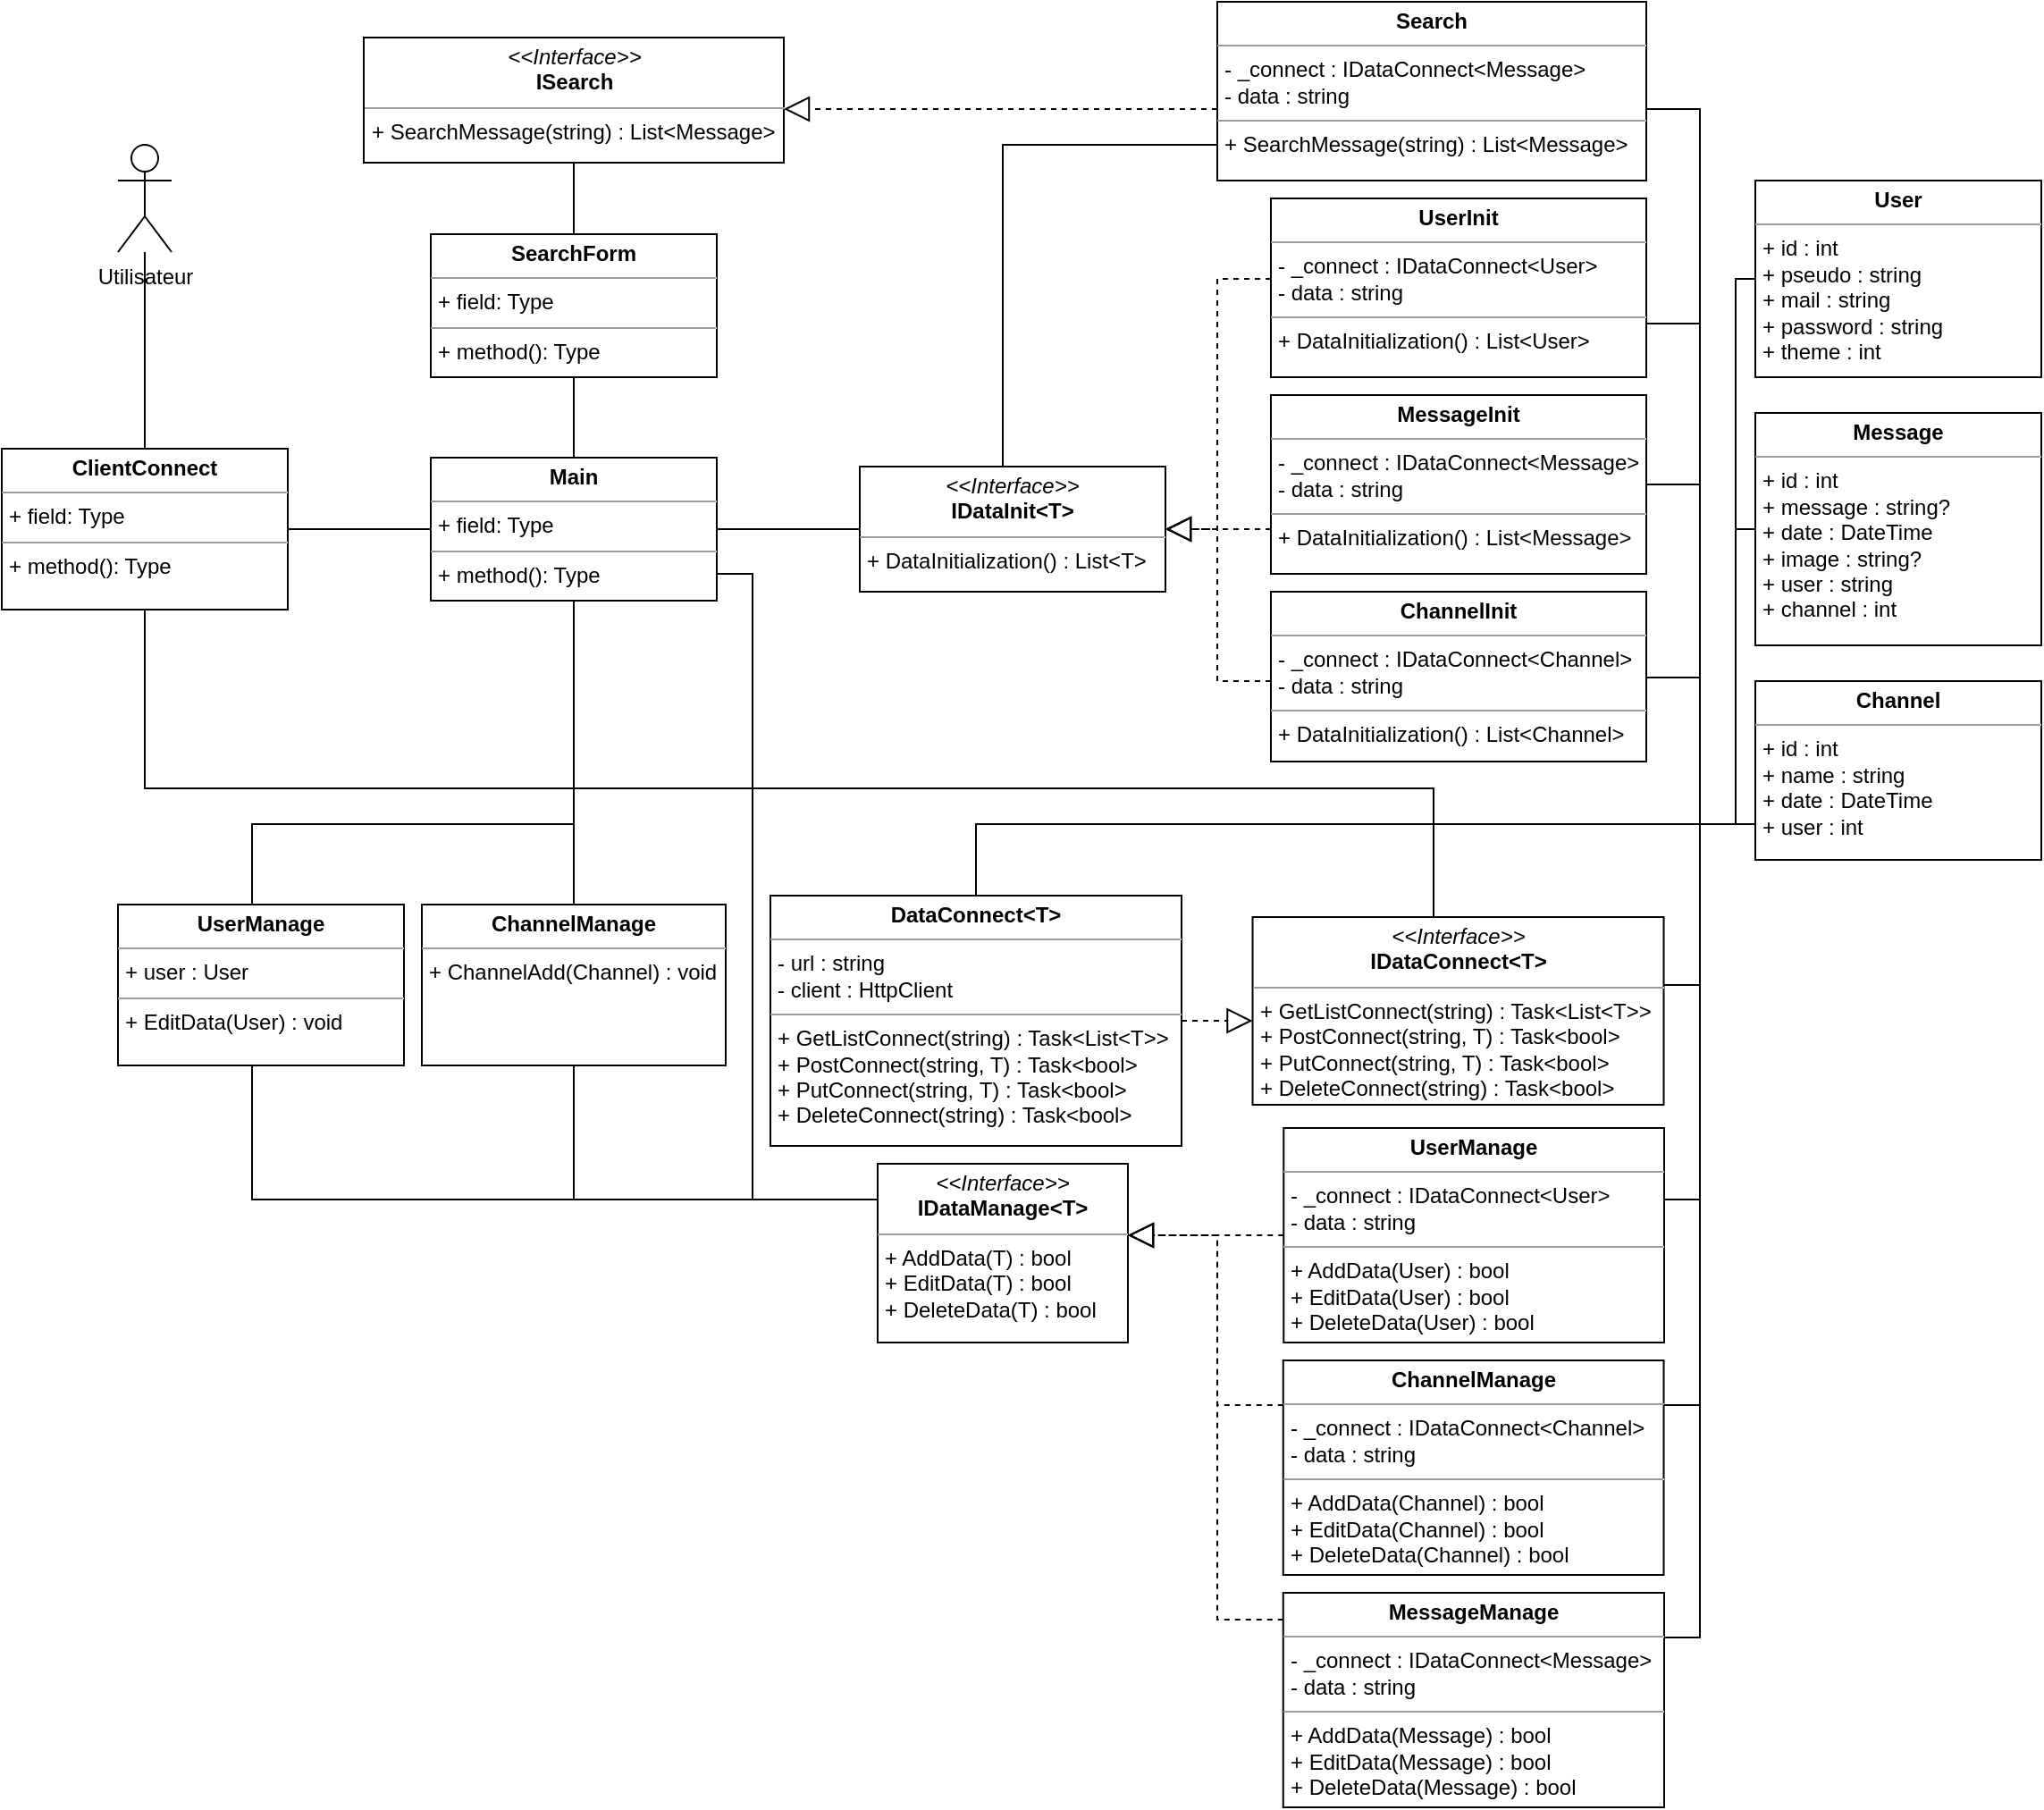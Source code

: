 <mxfile version="20.7.4" type="device"><diagram id="wlRlGwEkGVIGX3hm6nM8" name="Page-1"><mxGraphModel dx="1036" dy="606" grid="1" gridSize="10" guides="1" tooltips="1" connect="1" arrows="1" fold="1" page="1" pageScale="1" pageWidth="827" pageHeight="1169" math="0" shadow="0"><root><mxCell id="0"/><mxCell id="1" parent="0"/><mxCell id="upAWojYI8HeHP-lvlxKE-1" value="Utilisateur" style="shape=umlActor;verticalLabelPosition=bottom;verticalAlign=top;html=1;" parent="1" vertex="1"><mxGeometry x="165" y="100" width="30" height="60" as="geometry"/></mxCell><mxCell id="upAWojYI8HeHP-lvlxKE-2" value="&lt;p style=&quot;margin:0px;margin-top:4px;text-align:center;&quot;&gt;&lt;b&gt;ClientConnect&lt;/b&gt;&lt;/p&gt;&lt;hr size=&quot;1&quot;&gt;&lt;p style=&quot;margin:0px;margin-left:4px;&quot;&gt;+ field: Type&lt;/p&gt;&lt;hr size=&quot;1&quot;&gt;&lt;p style=&quot;margin:0px;margin-left:4px;&quot;&gt;+ method(): Type&lt;/p&gt;" style="verticalAlign=top;align=left;overflow=fill;fontSize=12;fontFamily=Helvetica;html=1;" parent="1" vertex="1"><mxGeometry x="100" y="270" width="160" height="90" as="geometry"/></mxCell><mxCell id="upAWojYI8HeHP-lvlxKE-3" value="&lt;p style=&quot;margin:0px;margin-top:4px;text-align:center;&quot;&gt;&lt;b&gt;Main&lt;/b&gt;&lt;/p&gt;&lt;hr size=&quot;1&quot;&gt;&lt;p style=&quot;margin:0px;margin-left:4px;&quot;&gt;+ field: Type&lt;/p&gt;&lt;hr size=&quot;1&quot;&gt;&lt;p style=&quot;margin:0px;margin-left:4px;&quot;&gt;+ method(): Type&lt;/p&gt;" style="verticalAlign=top;align=left;overflow=fill;fontSize=12;fontFamily=Helvetica;html=1;" parent="1" vertex="1"><mxGeometry x="340" y="275" width="160" height="80" as="geometry"/></mxCell><mxCell id="upAWojYI8HeHP-lvlxKE-4" value="&lt;p style=&quot;margin:0px;margin-top:4px;text-align:center;&quot;&gt;&lt;b&gt;DataConnect&amp;lt;T&amp;gt;&lt;/b&gt;&lt;/p&gt;&lt;hr size=&quot;1&quot;&gt;&lt;p style=&quot;margin:0px;margin-left:4px;&quot;&gt;- url : string&lt;/p&gt;&lt;p style=&quot;margin:0px;margin-left:4px;&quot;&gt;- client : HttpClient&lt;/p&gt;&lt;hr size=&quot;1&quot;&gt;&lt;p style=&quot;border-color: var(--border-color); margin: 0px 0px 0px 4px;&quot;&gt;+ GetListConnect(string) : Task&amp;lt;List&amp;lt;T&amp;gt;&amp;gt;&lt;br style=&quot;border-color: var(--border-color);&quot;&gt;&lt;/p&gt;&lt;p style=&quot;border-color: var(--border-color); margin: 0px 0px 0px 4px;&quot;&gt;+ PostConnect(string, T) : Task&amp;lt;bool&amp;gt;&lt;/p&gt;&lt;p style=&quot;border-color: var(--border-color); margin: 0px 0px 0px 4px;&quot;&gt;+ PutConnect(string, T) : Task&amp;lt;bool&amp;gt;&lt;/p&gt;&lt;p style=&quot;border-color: var(--border-color); margin: 0px 0px 0px 4px;&quot;&gt;+ DeleteConnect(string) : Task&amp;lt;bool&amp;gt;&lt;/p&gt;" style="verticalAlign=top;align=left;overflow=fill;fontSize=12;fontFamily=Helvetica;html=1;" parent="1" vertex="1"><mxGeometry x="530" y="520" width="230" height="140" as="geometry"/></mxCell><mxCell id="upAWojYI8HeHP-lvlxKE-5" value="&lt;p style=&quot;margin:0px;margin-top:4px;text-align:center;&quot;&gt;&lt;i&gt;&amp;lt;&amp;lt;Interface&amp;gt;&amp;gt;&lt;/i&gt;&lt;br&gt;&lt;b&gt;IDataConnect&amp;lt;T&amp;gt;&lt;/b&gt;&lt;/p&gt;&lt;hr size=&quot;1&quot;&gt;&lt;p style=&quot;margin:0px;margin-left:4px;&quot;&gt;+ GetListConnect(string) : Task&amp;lt;List&amp;lt;T&amp;gt;&amp;gt;&lt;br&gt;&lt;/p&gt;&lt;p style=&quot;margin:0px;margin-left:4px;&quot;&gt;+ PostConnect(string, T) : Task&amp;lt;bool&amp;gt;&lt;/p&gt;&lt;p style=&quot;margin:0px;margin-left:4px;&quot;&gt;+ PutConnect(string, T) : Task&amp;lt;bool&amp;gt;&lt;/p&gt;&lt;p style=&quot;margin:0px;margin-left:4px;&quot;&gt;+ DeleteConnect(string) : Task&amp;lt;bool&amp;gt;&lt;/p&gt;" style="verticalAlign=top;align=left;overflow=fill;fontSize=12;fontFamily=Helvetica;html=1;" parent="1" vertex="1"><mxGeometry x="799.76" y="532" width="230" height="105" as="geometry"/></mxCell><mxCell id="upAWojYI8HeHP-lvlxKE-6" value="&lt;p style=&quot;margin:0px;margin-top:4px;text-align:center;&quot;&gt;&lt;b&gt;Message&lt;/b&gt;&lt;/p&gt;&lt;hr size=&quot;1&quot;&gt;&lt;p style=&quot;margin:0px;margin-left:4px;&quot;&gt;+ id : int&lt;/p&gt;&lt;p style=&quot;margin:0px;margin-left:4px;&quot;&gt;+ message : string?&lt;/p&gt;&lt;p style=&quot;margin:0px;margin-left:4px;&quot;&gt;+ date : DateTime&lt;/p&gt;&lt;p style=&quot;margin:0px;margin-left:4px;&quot;&gt;+ image : string?&lt;/p&gt;&lt;p style=&quot;margin:0px;margin-left:4px;&quot;&gt;+ user : string&lt;/p&gt;&lt;p style=&quot;margin:0px;margin-left:4px;&quot;&gt;+ channel : int&lt;/p&gt;" style="verticalAlign=top;align=left;overflow=fill;fontSize=12;fontFamily=Helvetica;html=1;" parent="1" vertex="1"><mxGeometry x="1081" y="250" width="160" height="130" as="geometry"/></mxCell><mxCell id="upAWojYI8HeHP-lvlxKE-8" value="&lt;p style=&quot;margin:0px;margin-top:4px;text-align:center;&quot;&gt;&lt;b&gt;Channel&lt;/b&gt;&lt;/p&gt;&lt;hr size=&quot;1&quot;&gt;&lt;p style=&quot;margin:0px;margin-left:4px;&quot;&gt;+ id : int&lt;/p&gt;&lt;p style=&quot;margin:0px;margin-left:4px;&quot;&gt;+ name : string&lt;/p&gt;&lt;p style=&quot;margin:0px;margin-left:4px;&quot;&gt;+ date : DateTime&lt;/p&gt;&lt;p style=&quot;margin:0px;margin-left:4px;&quot;&gt;+ user : int&lt;/p&gt;" style="verticalAlign=top;align=left;overflow=fill;fontSize=12;fontFamily=Helvetica;html=1;" parent="1" vertex="1"><mxGeometry x="1081" y="400" width="160" height="100" as="geometry"/></mxCell><mxCell id="upAWojYI8HeHP-lvlxKE-9" value="&lt;p style=&quot;margin:0px;margin-top:4px;text-align:center;&quot;&gt;&lt;b&gt;User&lt;/b&gt;&lt;/p&gt;&lt;hr size=&quot;1&quot;&gt;&lt;p style=&quot;margin:0px;margin-left:4px;&quot;&gt;+ id : int&lt;/p&gt;&lt;p style=&quot;margin:0px;margin-left:4px;&quot;&gt;+ pseudo : string&lt;/p&gt;&lt;p style=&quot;margin:0px;margin-left:4px;&quot;&gt;+ mail : string&lt;/p&gt;&lt;p style=&quot;margin:0px;margin-left:4px;&quot;&gt;+ password : string&lt;/p&gt;&lt;p style=&quot;margin:0px;margin-left:4px;&quot;&gt;+ theme : int&lt;/p&gt;" style="verticalAlign=top;align=left;overflow=fill;fontSize=12;fontFamily=Helvetica;html=1;" parent="1" vertex="1"><mxGeometry x="1081" y="120" width="160" height="110" as="geometry"/></mxCell><mxCell id="upAWojYI8HeHP-lvlxKE-10" value="&lt;p style=&quot;margin:0px;margin-top:4px;text-align:center;&quot;&gt;&lt;b&gt;UserInit&lt;/b&gt;&lt;/p&gt;&lt;hr size=&quot;1&quot;&gt;&lt;p style=&quot;border-color: var(--border-color); margin: 0px 0px 0px 4px;&quot;&gt;- _connect : IDataConnect&amp;lt;User&amp;gt;&lt;/p&gt;&lt;p style=&quot;border-color: var(--border-color); margin: 0px 0px 0px 4px;&quot;&gt;- data : string&lt;/p&gt;&lt;hr size=&quot;1&quot;&gt;&lt;p style=&quot;margin:0px;margin-left:4px;&quot;&gt;+ DataInitialization() : List&amp;lt;User&amp;gt;&lt;br&gt;&lt;/p&gt;" style="verticalAlign=top;align=left;overflow=fill;fontSize=12;fontFamily=Helvetica;html=1;" parent="1" vertex="1"><mxGeometry x="810" y="130" width="210" height="100" as="geometry"/></mxCell><mxCell id="upAWojYI8HeHP-lvlxKE-11" value="&lt;p style=&quot;margin:0px;margin-top:4px;text-align:center;&quot;&gt;&lt;b&gt;MessageInit&lt;/b&gt;&lt;/p&gt;&lt;hr size=&quot;1&quot;&gt;&lt;p style=&quot;border-color: var(--border-color); margin: 0px 0px 0px 4px;&quot;&gt;- _connect : IDataConnect&amp;lt;Message&amp;gt;&lt;/p&gt;&lt;p style=&quot;border-color: var(--border-color); margin: 0px 0px 0px 4px;&quot;&gt;- data : string&lt;/p&gt;&lt;hr size=&quot;1&quot;&gt;&lt;p style=&quot;margin:0px;margin-left:4px;&quot;&gt;+ DataInitialization() : List&amp;lt;Message&amp;gt;&lt;br&gt;&lt;/p&gt;" style="verticalAlign=top;align=left;overflow=fill;fontSize=12;fontFamily=Helvetica;html=1;" parent="1" vertex="1"><mxGeometry x="810" y="240" width="210" height="100" as="geometry"/></mxCell><mxCell id="upAWojYI8HeHP-lvlxKE-12" value="&lt;p style=&quot;margin:0px;margin-top:4px;text-align:center;&quot;&gt;&lt;b&gt;ChannelInit&lt;/b&gt;&lt;/p&gt;&lt;hr size=&quot;1&quot;&gt;&lt;p style=&quot;border-color: var(--border-color); margin: 0px 0px 0px 4px;&quot;&gt;- _connect : IDataConnect&amp;lt;Channel&amp;gt;&lt;/p&gt;&lt;p style=&quot;border-color: var(--border-color); margin: 0px 0px 0px 4px;&quot;&gt;- data : string&lt;/p&gt;&lt;hr size=&quot;1&quot;&gt;&lt;p style=&quot;margin:0px;margin-left:4px;&quot;&gt;+ DataInitialization() : List&amp;lt;Channel&amp;gt;&lt;br&gt;&lt;/p&gt;" style="verticalAlign=top;align=left;overflow=fill;fontSize=12;fontFamily=Helvetica;html=1;" parent="1" vertex="1"><mxGeometry x="810" y="350" width="210" height="95" as="geometry"/></mxCell><mxCell id="upAWojYI8HeHP-lvlxKE-14" value="&lt;p style=&quot;margin:0px;margin-top:4px;text-align:center;&quot;&gt;&lt;i&gt;&amp;lt;&amp;lt;Interface&amp;gt;&amp;gt;&lt;/i&gt;&lt;br&gt;&lt;b&gt;IDataInit&amp;lt;T&amp;gt;&lt;/b&gt;&lt;/p&gt;&lt;hr size=&quot;1&quot;&gt;&lt;p style=&quot;margin:0px;margin-left:4px;&quot;&gt;+ DataInitialization() : List&amp;lt;T&amp;gt;&lt;/p&gt;" style="verticalAlign=top;align=left;overflow=fill;fontSize=12;fontFamily=Helvetica;html=1;" parent="1" vertex="1"><mxGeometry x="580" y="280" width="171" height="70" as="geometry"/></mxCell><mxCell id="Nao1g5A87ArMeaTrHmwl-1" value="" style="endArrow=block;dashed=1;endFill=0;endSize=12;html=1;rounded=0;edgeStyle=orthogonalEdgeStyle;" parent="1" source="upAWojYI8HeHP-lvlxKE-10" target="upAWojYI8HeHP-lvlxKE-14" edge="1"><mxGeometry width="160" relative="1" as="geometry"><mxPoint x="711" y="270" as="sourcePoint"/><mxPoint x="871" y="270" as="targetPoint"/><Array as="points"><mxPoint x="780" y="175"/><mxPoint x="780" y="315"/></Array></mxGeometry></mxCell><mxCell id="Nao1g5A87ArMeaTrHmwl-2" value="" style="endArrow=block;dashed=1;endFill=0;endSize=12;html=1;rounded=0;edgeStyle=orthogonalEdgeStyle;" parent="1" source="upAWojYI8HeHP-lvlxKE-11" target="upAWojYI8HeHP-lvlxKE-14" edge="1"><mxGeometry width="160" relative="1" as="geometry"><mxPoint x="711" y="270" as="sourcePoint"/><mxPoint x="871" y="270" as="targetPoint"/><Array as="points"><mxPoint x="780" y="315"/><mxPoint x="780" y="315"/></Array></mxGeometry></mxCell><mxCell id="Nao1g5A87ArMeaTrHmwl-3" value="" style="endArrow=block;dashed=1;endFill=0;endSize=12;html=1;rounded=0;edgeStyle=orthogonalEdgeStyle;" parent="1" source="upAWojYI8HeHP-lvlxKE-12" target="upAWojYI8HeHP-lvlxKE-14" edge="1"><mxGeometry width="160" relative="1" as="geometry"><mxPoint x="711" y="270" as="sourcePoint"/><mxPoint x="871" y="270" as="targetPoint"/><Array as="points"><mxPoint x="780" y="400"/><mxPoint x="780" y="315"/></Array></mxGeometry></mxCell><mxCell id="Nao1g5A87ArMeaTrHmwl-7" value="" style="endArrow=none;html=1;rounded=0;edgeStyle=orthogonalEdgeStyle;" parent="1" source="upAWojYI8HeHP-lvlxKE-3" target="upAWojYI8HeHP-lvlxKE-14" edge="1"><mxGeometry width="50" height="50" relative="1" as="geometry"><mxPoint x="610" y="370" as="sourcePoint"/><mxPoint x="660" y="320" as="targetPoint"/></mxGeometry></mxCell><mxCell id="Nao1g5A87ArMeaTrHmwl-8" value="" style="endArrow=none;html=1;rounded=0;edgeStyle=orthogonalEdgeStyle;" parent="1" source="upAWojYI8HeHP-lvlxKE-3" target="upAWojYI8HeHP-lvlxKE-2" edge="1"><mxGeometry width="50" height="50" relative="1" as="geometry"><mxPoint x="580" y="200" as="sourcePoint"/><mxPoint x="630" y="150" as="targetPoint"/></mxGeometry></mxCell><mxCell id="Nao1g5A87ArMeaTrHmwl-9" value="" style="endArrow=block;dashed=1;endFill=0;endSize=12;html=1;rounded=0;edgeStyle=orthogonalEdgeStyle;" parent="1" source="upAWojYI8HeHP-lvlxKE-4" target="upAWojYI8HeHP-lvlxKE-5" edge="1"><mxGeometry width="160" relative="1" as="geometry"><mxPoint x="530" y="320" as="sourcePoint"/><mxPoint x="690" y="320" as="targetPoint"/><Array as="points"><mxPoint x="760" y="578"/><mxPoint x="760" y="578"/></Array></mxGeometry></mxCell><mxCell id="Nao1g5A87ArMeaTrHmwl-10" value="" style="endArrow=none;html=1;rounded=0;edgeStyle=orthogonalEdgeStyle;" parent="1" source="upAWojYI8HeHP-lvlxKE-5" target="upAWojYI8HeHP-lvlxKE-10" edge="1"><mxGeometry width="50" height="50" relative="1" as="geometry"><mxPoint x="740" y="320" as="sourcePoint"/><mxPoint x="790" y="270" as="targetPoint"/><Array as="points"><mxPoint x="1050" y="570"/><mxPoint x="1050" y="200"/></Array></mxGeometry></mxCell><mxCell id="Nao1g5A87ArMeaTrHmwl-11" value="" style="endArrow=none;html=1;rounded=0;edgeStyle=orthogonalEdgeStyle;" parent="1" source="upAWojYI8HeHP-lvlxKE-5" target="upAWojYI8HeHP-lvlxKE-11" edge="1"><mxGeometry x="0.568" y="-129" width="50" height="50" relative="1" as="geometry"><mxPoint x="740" y="320" as="sourcePoint"/><mxPoint x="790" y="270" as="targetPoint"/><Array as="points"><mxPoint x="1050" y="570"/><mxPoint x="1050" y="290"/></Array><mxPoint as="offset"/></mxGeometry></mxCell><mxCell id="Nao1g5A87ArMeaTrHmwl-12" value="" style="endArrow=none;html=1;rounded=0;edgeStyle=orthogonalEdgeStyle;" parent="1" source="upAWojYI8HeHP-lvlxKE-5" target="upAWojYI8HeHP-lvlxKE-12" edge="1"><mxGeometry width="50" height="50" relative="1" as="geometry"><mxPoint x="740" y="320" as="sourcePoint"/><mxPoint x="1030" y="480" as="targetPoint"/><Array as="points"><mxPoint x="1050" y="570"/><mxPoint x="1050" y="398"/></Array></mxGeometry></mxCell><mxCell id="Nao1g5A87ArMeaTrHmwl-13" value="&lt;p style=&quot;margin:0px;margin-top:4px;text-align:center;&quot;&gt;&lt;i&gt;&amp;lt;&amp;lt;Interface&amp;gt;&amp;gt;&lt;/i&gt;&lt;br&gt;&lt;b&gt;ISearch&lt;/b&gt;&lt;/p&gt;&lt;hr size=&quot;1&quot;&gt;&lt;p style=&quot;margin:0px;margin-left:4px;&quot;&gt;+ SearchMessage(string) : List&amp;lt;Message&amp;gt;&lt;/p&gt;" style="verticalAlign=top;align=left;overflow=fill;fontSize=12;fontFamily=Helvetica;html=1;" parent="1" vertex="1"><mxGeometry x="302.5" y="40" width="235" height="70" as="geometry"/></mxCell><mxCell id="Nao1g5A87ArMeaTrHmwl-14" value="&lt;p style=&quot;margin:0px;margin-top:4px;text-align:center;&quot;&gt;&lt;b&gt;Search&lt;/b&gt;&lt;/p&gt;&lt;hr size=&quot;1&quot;&gt;&lt;p style=&quot;border-color: var(--border-color); margin: 0px 0px 0px 4px;&quot;&gt;- _connect : IDataConnect&amp;lt;Message&amp;gt;&lt;/p&gt;&lt;p style=&quot;border-color: var(--border-color); margin: 0px 0px 0px 4px;&quot;&gt;- data : string&lt;/p&gt;&lt;hr size=&quot;1&quot;&gt;&lt;p style=&quot;margin:0px;margin-left:4px;&quot;&gt;+ SearchMessage(string) : List&amp;lt;Message&amp;gt;&lt;br&gt;&lt;/p&gt;" style="verticalAlign=top;align=left;overflow=fill;fontSize=12;fontFamily=Helvetica;html=1;" parent="1" vertex="1"><mxGeometry x="780" y="20" width="240" height="100" as="geometry"/></mxCell><mxCell id="Nao1g5A87ArMeaTrHmwl-15" value="" style="endArrow=none;html=1;rounded=0;" parent="1" source="upAWojYI8HeHP-lvlxKE-2" target="upAWojYI8HeHP-lvlxKE-1" edge="1"><mxGeometry width="50" height="50" relative="1" as="geometry"><mxPoint x="540" y="240" as="sourcePoint"/><mxPoint x="590" y="190" as="targetPoint"/></mxGeometry></mxCell><mxCell id="Nao1g5A87ArMeaTrHmwl-16" value="" style="endArrow=block;dashed=1;endFill=0;endSize=12;html=1;rounded=0;edgeStyle=orthogonalEdgeStyle;" parent="1" source="Nao1g5A87ArMeaTrHmwl-14" target="Nao1g5A87ArMeaTrHmwl-13" edge="1"><mxGeometry width="160" relative="1" as="geometry"><mxPoint x="490" y="210" as="sourcePoint"/><mxPoint x="650" y="210" as="targetPoint"/><Array as="points"><mxPoint x="600" y="80"/><mxPoint x="600" y="80"/></Array></mxGeometry></mxCell><mxCell id="Nao1g5A87ArMeaTrHmwl-18" value="" style="endArrow=none;html=1;rounded=0;edgeStyle=orthogonalEdgeStyle;" parent="1" source="upAWojYI8HeHP-lvlxKE-14" target="Nao1g5A87ArMeaTrHmwl-14" edge="1"><mxGeometry width="50" height="50" relative="1" as="geometry"><mxPoint x="630" y="320" as="sourcePoint"/><mxPoint x="680" y="270" as="targetPoint"/><Array as="points"><mxPoint x="660" y="100"/></Array></mxGeometry></mxCell><mxCell id="Nao1g5A87ArMeaTrHmwl-20" value="&lt;p style=&quot;margin:0px;margin-top:4px;text-align:center;&quot;&gt;&lt;b&gt;ChannelManage&lt;/b&gt;&lt;/p&gt;&lt;hr size=&quot;1&quot;&gt;&lt;p style=&quot;margin:0px;margin-left:4px;&quot;&gt;+ ChannelAdd(Channel) : void&lt;/p&gt;" style="verticalAlign=top;align=left;overflow=fill;fontSize=12;fontFamily=Helvetica;html=1;" parent="1" vertex="1"><mxGeometry x="335" y="525" width="170" height="90" as="geometry"/></mxCell><mxCell id="Nao1g5A87ArMeaTrHmwl-21" value="&lt;p style=&quot;margin:0px;margin-top:4px;text-align:center;&quot;&gt;&lt;b&gt;UserManage&lt;/b&gt;&lt;/p&gt;&lt;hr size=&quot;1&quot;&gt;&lt;p style=&quot;margin:0px;margin-left:4px;&quot;&gt;+ user : User&lt;/p&gt;&lt;hr size=&quot;1&quot;&gt;&lt;p style=&quot;margin:0px;margin-left:4px;&quot;&gt;+ EditData(User) : void&lt;/p&gt;" style="verticalAlign=top;align=left;overflow=fill;fontSize=12;fontFamily=Helvetica;html=1;" parent="1" vertex="1"><mxGeometry x="165" y="525" width="160" height="90" as="geometry"/></mxCell><mxCell id="Nao1g5A87ArMeaTrHmwl-22" value="&lt;p style=&quot;margin:0px;margin-top:4px;text-align:center;&quot;&gt;&lt;b&gt;SearchForm&lt;/b&gt;&lt;/p&gt;&lt;hr size=&quot;1&quot;&gt;&lt;p style=&quot;margin:0px;margin-left:4px;&quot;&gt;+ field: Type&lt;/p&gt;&lt;hr size=&quot;1&quot;&gt;&lt;p style=&quot;margin:0px;margin-left:4px;&quot;&gt;+ method(): Type&lt;/p&gt;" style="verticalAlign=top;align=left;overflow=fill;fontSize=12;fontFamily=Helvetica;html=1;" parent="1" vertex="1"><mxGeometry x="340" y="150" width="160" height="80" as="geometry"/></mxCell><mxCell id="Nao1g5A87ArMeaTrHmwl-23" value="" style="endArrow=none;html=1;rounded=0;edgeStyle=orthogonalEdgeStyle;" parent="1" source="Nao1g5A87ArMeaTrHmwl-13" target="Nao1g5A87ArMeaTrHmwl-22" edge="1"><mxGeometry width="50" height="50" relative="1" as="geometry"><mxPoint x="660" y="430" as="sourcePoint"/><mxPoint x="710" y="380" as="targetPoint"/></mxGeometry></mxCell><mxCell id="Nao1g5A87ArMeaTrHmwl-24" value="" style="endArrow=none;html=1;rounded=0;edgeStyle=orthogonalEdgeStyle;" parent="1" source="upAWojYI8HeHP-lvlxKE-3" target="Nao1g5A87ArMeaTrHmwl-22" edge="1"><mxGeometry width="50" height="50" relative="1" as="geometry"><mxPoint x="660" y="430" as="sourcePoint"/><mxPoint x="710" y="380" as="targetPoint"/></mxGeometry></mxCell><mxCell id="Nao1g5A87ArMeaTrHmwl-25" value="" style="endArrow=none;html=1;rounded=0;edgeStyle=orthogonalEdgeStyle;" parent="1" source="Nao1g5A87ArMeaTrHmwl-20" target="upAWojYI8HeHP-lvlxKE-3" edge="1"><mxGeometry width="50" height="50" relative="1" as="geometry"><mxPoint x="660" y="430" as="sourcePoint"/><mxPoint x="710" y="380" as="targetPoint"/></mxGeometry></mxCell><mxCell id="Nao1g5A87ArMeaTrHmwl-26" value="" style="endArrow=none;html=1;rounded=0;edgeStyle=orthogonalEdgeStyle;" parent="1" source="Nao1g5A87ArMeaTrHmwl-21" target="upAWojYI8HeHP-lvlxKE-3" edge="1"><mxGeometry width="50" height="50" relative="1" as="geometry"><mxPoint x="660" y="430" as="sourcePoint"/><mxPoint x="710" y="380" as="targetPoint"/><Array as="points"><mxPoint x="240" y="480"/><mxPoint x="420" y="480"/></Array></mxGeometry></mxCell><mxCell id="Nao1g5A87ArMeaTrHmwl-27" value="&lt;p style=&quot;margin:0px;margin-top:4px;text-align:center;&quot;&gt;&lt;i&gt;&amp;lt;&amp;lt;Interface&amp;gt;&amp;gt;&lt;/i&gt;&lt;br&gt;&lt;b&gt;IDataManage&amp;lt;T&amp;gt;&lt;/b&gt;&lt;/p&gt;&lt;hr size=&quot;1&quot;&gt;&lt;p style=&quot;margin:0px;margin-left:4px;&quot;&gt;+ AddData(T) : bool&lt;/p&gt;&lt;p style=&quot;margin:0px;margin-left:4px;&quot;&gt;+ EditData(T) : bool&lt;/p&gt;&lt;p style=&quot;margin:0px;margin-left:4px;&quot;&gt;+ DeleteData(T) : bool&lt;/p&gt;" style="verticalAlign=top;align=left;overflow=fill;fontSize=12;fontFamily=Helvetica;html=1;" parent="1" vertex="1"><mxGeometry x="590" y="670" width="140" height="100" as="geometry"/></mxCell><mxCell id="Nao1g5A87ArMeaTrHmwl-28" value="&lt;p style=&quot;margin:0px;margin-top:4px;text-align:center;&quot;&gt;&lt;b&gt;UserManage&lt;/b&gt;&lt;/p&gt;&lt;hr size=&quot;1&quot;&gt;&lt;p style=&quot;margin:0px;margin-left:4px;&quot;&gt;- _connect : IDataConnect&amp;lt;User&amp;gt;&lt;/p&gt;&lt;p style=&quot;margin:0px;margin-left:4px;&quot;&gt;- data : string&lt;/p&gt;&lt;hr size=&quot;1&quot;&gt;&lt;p style=&quot;border-color: var(--border-color); margin: 0px 0px 0px 4px;&quot;&gt;+ AddData(User) : bool&lt;/p&gt;&lt;p style=&quot;border-color: var(--border-color); margin: 0px 0px 0px 4px;&quot;&gt;+ EditData(User) : bool&lt;/p&gt;&lt;p style=&quot;border-color: var(--border-color); margin: 0px 0px 0px 4px;&quot;&gt;+ DeleteData(User) : bool&lt;/p&gt;" style="verticalAlign=top;align=left;overflow=fill;fontSize=12;fontFamily=Helvetica;html=1;" parent="1" vertex="1"><mxGeometry x="817.13" y="650" width="212.87" height="120" as="geometry"/></mxCell><mxCell id="Nao1g5A87ArMeaTrHmwl-29" value="" style="endArrow=none;html=1;rounded=0;edgeStyle=orthogonalEdgeStyle;" parent="1" source="Nao1g5A87ArMeaTrHmwl-27" target="Nao1g5A87ArMeaTrHmwl-20" edge="1"><mxGeometry width="50" height="50" relative="1" as="geometry"><mxPoint x="690" y="430" as="sourcePoint"/><mxPoint x="740" y="380" as="targetPoint"/><Array as="points"><mxPoint x="420" y="690"/></Array></mxGeometry></mxCell><mxCell id="Nao1g5A87ArMeaTrHmwl-30" value="" style="endArrow=none;html=1;rounded=0;edgeStyle=orthogonalEdgeStyle;" parent="1" source="Nao1g5A87ArMeaTrHmwl-27" target="Nao1g5A87ArMeaTrHmwl-21" edge="1"><mxGeometry width="50" height="50" relative="1" as="geometry"><mxPoint x="690" y="430" as="sourcePoint"/><mxPoint x="740" y="380" as="targetPoint"/><Array as="points"><mxPoint x="240" y="690"/></Array></mxGeometry></mxCell><mxCell id="Nao1g5A87ArMeaTrHmwl-31" value="" style="endArrow=block;dashed=1;endFill=0;endSize=12;html=1;rounded=0;edgeStyle=orthogonalEdgeStyle;" parent="1" source="Nao1g5A87ArMeaTrHmwl-28" target="Nao1g5A87ArMeaTrHmwl-27" edge="1"><mxGeometry width="160" relative="1" as="geometry"><mxPoint x="640" y="400" as="sourcePoint"/><mxPoint x="800" y="400" as="targetPoint"/><Array as="points"><mxPoint x="790" y="710"/><mxPoint x="790" y="710"/></Array></mxGeometry></mxCell><mxCell id="Nao1g5A87ArMeaTrHmwl-32" value="" style="endArrow=none;html=1;rounded=0;edgeStyle=orthogonalEdgeStyle;" parent="1" source="Nao1g5A87ArMeaTrHmwl-28" target="upAWojYI8HeHP-lvlxKE-5" edge="1"><mxGeometry width="50" height="50" relative="1" as="geometry"><mxPoint x="690" y="430" as="sourcePoint"/><mxPoint x="740" y="380" as="targetPoint"/><Array as="points"><mxPoint x="1050" y="690"/><mxPoint x="1050" y="570"/></Array></mxGeometry></mxCell><mxCell id="Nao1g5A87ArMeaTrHmwl-33" value="" style="endArrow=none;html=1;rounded=0;edgeStyle=orthogonalEdgeStyle;" parent="1" source="upAWojYI8HeHP-lvlxKE-3" target="Nao1g5A87ArMeaTrHmwl-27" edge="1"><mxGeometry x="-0.835" y="-95" width="50" height="50" relative="1" as="geometry"><mxPoint x="660" y="400" as="sourcePoint"/><mxPoint x="710" y="350" as="targetPoint"/><Array as="points"><mxPoint x="520" y="340"/><mxPoint x="520" y="690"/></Array><mxPoint as="offset"/></mxGeometry></mxCell><mxCell id="aY7XSdFXDqtzmQu7gkRE-1" value="&lt;p style=&quot;margin:0px;margin-top:4px;text-align:center;&quot;&gt;&lt;b&gt;ChannelManage&lt;/b&gt;&lt;/p&gt;&lt;hr size=&quot;1&quot;&gt;&lt;p style=&quot;border-color: var(--border-color); margin: 0px 0px 0px 4px;&quot;&gt;- _connect : IDataConnect&amp;lt;Channel&amp;gt;&lt;/p&gt;&lt;p style=&quot;border-color: var(--border-color); margin: 0px 0px 0px 4px;&quot;&gt;- data : string&lt;/p&gt;&lt;hr size=&quot;1&quot;&gt;&lt;p style=&quot;border-color: var(--border-color); margin: 0px 0px 0px 4px;&quot;&gt;+ AddData(Channel) : bool&lt;/p&gt;&lt;p style=&quot;border-color: var(--border-color); margin: 0px 0px 0px 4px;&quot;&gt;+ EditData(Channel) : bool&lt;/p&gt;&lt;p style=&quot;border-color: var(--border-color); margin: 0px 0px 0px 4px;&quot;&gt;+ DeleteData(Channel) : bool&lt;/p&gt;" style="verticalAlign=top;align=left;overflow=fill;fontSize=12;fontFamily=Helvetica;html=1;" parent="1" vertex="1"><mxGeometry x="816.88" y="780" width="212.88" height="120" as="geometry"/></mxCell><mxCell id="aY7XSdFXDqtzmQu7gkRE-2" value="&lt;p style=&quot;margin:0px;margin-top:4px;text-align:center;&quot;&gt;&lt;b&gt;MessageManage&lt;/b&gt;&lt;/p&gt;&lt;hr size=&quot;1&quot;&gt;&lt;p style=&quot;border-color: var(--border-color); margin: 0px 0px 0px 4px;&quot;&gt;- _connect : IDataConnect&amp;lt;Message&amp;gt;&lt;/p&gt;&lt;p style=&quot;border-color: var(--border-color); margin: 0px 0px 0px 4px;&quot;&gt;- data : string&lt;/p&gt;&lt;hr size=&quot;1&quot;&gt;&lt;p style=&quot;border-color: var(--border-color); margin: 0px 0px 0px 4px;&quot;&gt;+ AddData(Message) : bool&lt;/p&gt;&lt;p style=&quot;border-color: var(--border-color); margin: 0px 0px 0px 4px;&quot;&gt;+ EditData(Message) : bool&lt;/p&gt;&lt;p style=&quot;border-color: var(--border-color); margin: 0px 0px 0px 4px;&quot;&gt;+ DeleteData(Message) : bool&lt;/p&gt;" style="verticalAlign=top;align=left;overflow=fill;fontSize=12;fontFamily=Helvetica;html=1;" parent="1" vertex="1"><mxGeometry x="816.88" y="910" width="213.12" height="120" as="geometry"/></mxCell><mxCell id="aY7XSdFXDqtzmQu7gkRE-3" value="" style="endArrow=block;dashed=1;endFill=0;endSize=12;html=1;rounded=0;edgeStyle=orthogonalEdgeStyle;" parent="1" source="aY7XSdFXDqtzmQu7gkRE-1" target="Nao1g5A87ArMeaTrHmwl-27" edge="1"><mxGeometry width="160" relative="1" as="geometry"><mxPoint x="600" y="720" as="sourcePoint"/><mxPoint x="760" y="720" as="targetPoint"/><Array as="points"><mxPoint x="780" y="805"/><mxPoint x="780" y="710"/></Array></mxGeometry></mxCell><mxCell id="aY7XSdFXDqtzmQu7gkRE-4" value="" style="endArrow=block;dashed=1;endFill=0;endSize=12;html=1;rounded=0;edgeStyle=orthogonalEdgeStyle;" parent="1" source="aY7XSdFXDqtzmQu7gkRE-2" target="Nao1g5A87ArMeaTrHmwl-27" edge="1"><mxGeometry width="160" relative="1" as="geometry"><mxPoint x="600" y="720" as="sourcePoint"/><mxPoint x="760" y="720" as="targetPoint"/><Array as="points"><mxPoint x="780" y="925"/><mxPoint x="780" y="710"/></Array></mxGeometry></mxCell><mxCell id="aY7XSdFXDqtzmQu7gkRE-6" value="" style="endArrow=none;html=1;rounded=0;edgeStyle=orthogonalEdgeStyle;" parent="1" source="aY7XSdFXDqtzmQu7gkRE-1" target="upAWojYI8HeHP-lvlxKE-5" edge="1"><mxGeometry width="50" height="50" relative="1" as="geometry"><mxPoint x="660" y="750" as="sourcePoint"/><mxPoint x="710" y="700" as="targetPoint"/><Array as="points"><mxPoint x="1050" y="805"/><mxPoint x="1050" y="570"/></Array></mxGeometry></mxCell><mxCell id="aY7XSdFXDqtzmQu7gkRE-7" value="" style="endArrow=none;html=1;rounded=0;edgeStyle=orthogonalEdgeStyle;" parent="1" source="upAWojYI8HeHP-lvlxKE-5" target="aY7XSdFXDqtzmQu7gkRE-2" edge="1"><mxGeometry width="50" height="50" relative="1" as="geometry"><mxPoint x="660" y="750" as="sourcePoint"/><mxPoint x="710" y="700" as="targetPoint"/><Array as="points"><mxPoint x="1050" y="570"/><mxPoint x="1050" y="935"/></Array></mxGeometry></mxCell><mxCell id="aY7XSdFXDqtzmQu7gkRE-8" value="" style="endArrow=none;html=1;rounded=0;edgeStyle=orthogonalEdgeStyle;" parent="1" source="upAWojYI8HeHP-lvlxKE-2" target="upAWojYI8HeHP-lvlxKE-5" edge="1"><mxGeometry width="50" height="50" relative="1" as="geometry"><mxPoint x="560" y="540" as="sourcePoint"/><mxPoint x="610" y="490" as="targetPoint"/><Array as="points"><mxPoint x="180" y="460"/><mxPoint x="901" y="460"/></Array></mxGeometry></mxCell><mxCell id="dtttipn4Z2byaTjVPi4N-1" value="" style="endArrow=none;html=1;rounded=0;edgeStyle=orthogonalEdgeStyle;" edge="1" parent="1" source="upAWojYI8HeHP-lvlxKE-4" target="upAWojYI8HeHP-lvlxKE-9"><mxGeometry width="50" height="50" relative="1" as="geometry"><mxPoint x="570" y="430" as="sourcePoint"/><mxPoint x="620" y="380" as="targetPoint"/><Array as="points"><mxPoint x="645" y="480"/><mxPoint x="1070" y="480"/><mxPoint x="1070" y="175"/></Array></mxGeometry></mxCell><mxCell id="dtttipn4Z2byaTjVPi4N-2" value="" style="endArrow=none;html=1;rounded=0;edgeStyle=orthogonalEdgeStyle;" edge="1" parent="1" source="upAWojYI8HeHP-lvlxKE-4" target="upAWojYI8HeHP-lvlxKE-6"><mxGeometry width="50" height="50" relative="1" as="geometry"><mxPoint x="570" y="430" as="sourcePoint"/><mxPoint x="620" y="380" as="targetPoint"/><Array as="points"><mxPoint x="645" y="480"/><mxPoint x="1070" y="480"/><mxPoint x="1070" y="315"/></Array></mxGeometry></mxCell><mxCell id="dtttipn4Z2byaTjVPi4N-3" value="" style="endArrow=none;html=1;rounded=0;edgeStyle=orthogonalEdgeStyle;" edge="1" parent="1" source="upAWojYI8HeHP-lvlxKE-4" target="upAWojYI8HeHP-lvlxKE-8"><mxGeometry width="50" height="50" relative="1" as="geometry"><mxPoint x="710" y="430" as="sourcePoint"/><mxPoint x="760" y="380" as="targetPoint"/><Array as="points"><mxPoint x="645" y="480"/></Array></mxGeometry></mxCell><mxCell id="dtttipn4Z2byaTjVPi4N-4" value="" style="endArrow=none;html=1;rounded=0;edgeStyle=orthogonalEdgeStyle;" edge="1" parent="1" source="upAWojYI8HeHP-lvlxKE-5" target="Nao1g5A87ArMeaTrHmwl-14"><mxGeometry width="50" height="50" relative="1" as="geometry"><mxPoint x="710" y="430" as="sourcePoint"/><mxPoint x="760" y="380" as="targetPoint"/><Array as="points"><mxPoint x="1050" y="570"/><mxPoint x="1050" y="80"/></Array></mxGeometry></mxCell></root></mxGraphModel></diagram></mxfile>